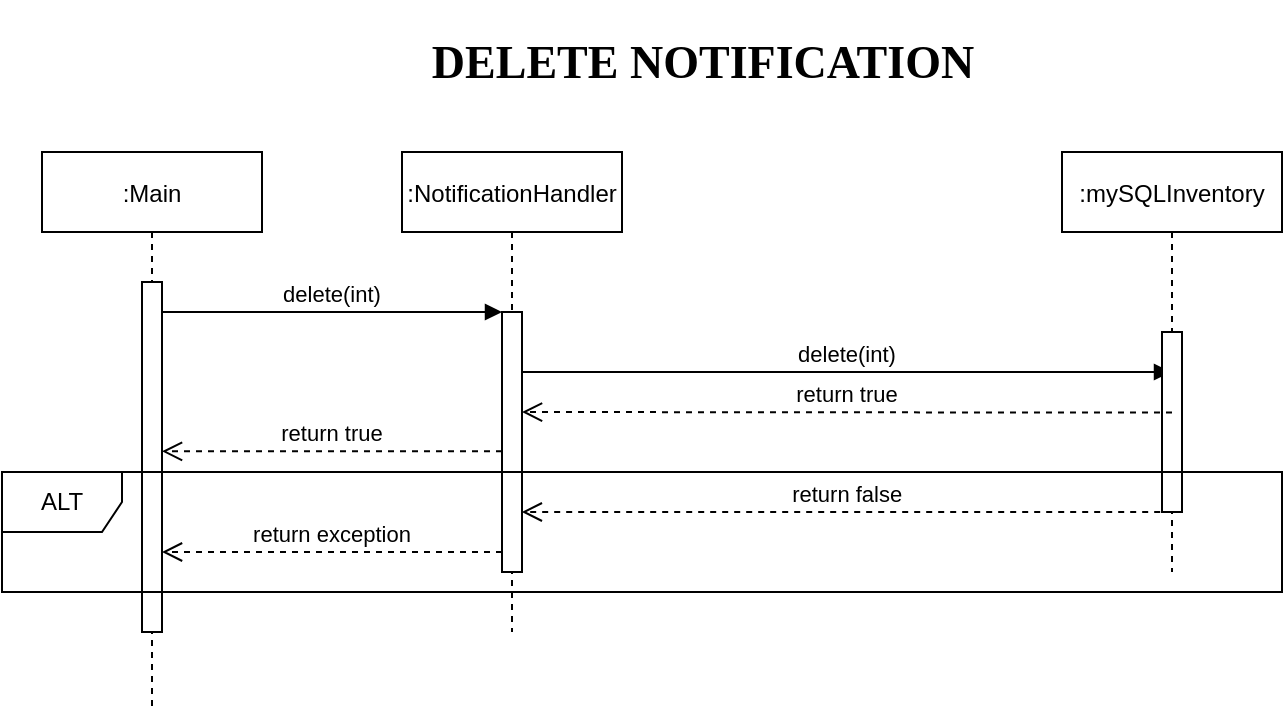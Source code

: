 <mxfile version="13.10.4" type="device"><diagram id="kgpKYQtTHZ0yAKxKKP6v" name="Page-1"><mxGraphModel dx="981" dy="508" grid="1" gridSize="10" guides="1" tooltips="1" connect="1" arrows="1" fold="1" page="1" pageScale="1" pageWidth="850" pageHeight="1100" math="0" shadow="0"><root><mxCell id="0"/><mxCell id="1" parent="0"/><mxCell id="3nuBFxr9cyL0pnOWT2aG-1" value=":Main" style="shape=umlLifeline;perimeter=lifelinePerimeter;container=1;collapsible=0;recursiveResize=0;rounded=0;shadow=0;strokeWidth=1;" parent="1" vertex="1"><mxGeometry x="110" y="80" width="110" height="280" as="geometry"/></mxCell><mxCell id="3nuBFxr9cyL0pnOWT2aG-2" value="" style="points=[];perimeter=orthogonalPerimeter;rounded=0;shadow=0;strokeWidth=1;" parent="3nuBFxr9cyL0pnOWT2aG-1" vertex="1"><mxGeometry x="50" y="65" width="10" height="175" as="geometry"/></mxCell><mxCell id="3nuBFxr9cyL0pnOWT2aG-5" value=":NotificationHandler" style="shape=umlLifeline;perimeter=lifelinePerimeter;container=1;collapsible=0;recursiveResize=0;rounded=0;shadow=0;strokeWidth=1;" parent="1" vertex="1"><mxGeometry x="290" y="80" width="110" height="240" as="geometry"/></mxCell><mxCell id="3nuBFxr9cyL0pnOWT2aG-6" value="" style="points=[];perimeter=orthogonalPerimeter;rounded=0;shadow=0;strokeWidth=1;" parent="3nuBFxr9cyL0pnOWT2aG-5" vertex="1"><mxGeometry x="50" y="80" width="10" height="130" as="geometry"/></mxCell><mxCell id="3nuBFxr9cyL0pnOWT2aG-7" value="return true" style="verticalAlign=bottom;endArrow=open;dashed=1;endSize=8;shadow=0;strokeWidth=1;" parent="1" edge="1"><mxGeometry relative="1" as="geometry"><mxPoint x="170" y="229.66" as="targetPoint"/><mxPoint x="340" y="229.66" as="sourcePoint"/></mxGeometry></mxCell><mxCell id="3nuBFxr9cyL0pnOWT2aG-8" value="delete(int)" style="verticalAlign=bottom;endArrow=block;entryX=0;entryY=0;shadow=0;strokeWidth=1;" parent="1" source="3nuBFxr9cyL0pnOWT2aG-2" target="3nuBFxr9cyL0pnOWT2aG-6" edge="1"><mxGeometry relative="1" as="geometry"><mxPoint x="275" y="160" as="sourcePoint"/></mxGeometry></mxCell><mxCell id="FTZ_jziRhzl69t2wIlyl-1" value="&lt;h1&gt;&lt;font style=&quot;font-size: 23px&quot; face=&quot;Tahoma&quot;&gt;&lt;b&gt;DELETE NOTIFICATION&lt;/b&gt;&lt;/font&gt;&lt;/h1&gt;" style="text;html=1;align=center;verticalAlign=middle;resizable=0;points=[];autosize=1;" vertex="1" parent="1"><mxGeometry x="295" y="10" width="290" height="50" as="geometry"/></mxCell><mxCell id="FTZ_jziRhzl69t2wIlyl-7" value="delete(int)" style="verticalAlign=bottom;endArrow=block;shadow=0;strokeWidth=1;" edge="1" parent="1" target="FTZ_jziRhzl69t2wIlyl-8"><mxGeometry relative="1" as="geometry"><mxPoint x="350" y="190" as="sourcePoint"/><mxPoint x="650" y="190" as="targetPoint"/></mxGeometry></mxCell><mxCell id="FTZ_jziRhzl69t2wIlyl-8" value=":mySQLInventory" style="shape=umlLifeline;perimeter=lifelinePerimeter;container=1;collapsible=0;recursiveResize=0;rounded=0;shadow=0;strokeWidth=1;" vertex="1" parent="1"><mxGeometry x="620" y="80" width="110" height="210" as="geometry"/></mxCell><mxCell id="FTZ_jziRhzl69t2wIlyl-9" value="" style="points=[];perimeter=orthogonalPerimeter;rounded=0;shadow=0;strokeWidth=1;" vertex="1" parent="FTZ_jziRhzl69t2wIlyl-8"><mxGeometry x="50" y="90" width="10" height="90" as="geometry"/></mxCell><mxCell id="FTZ_jziRhzl69t2wIlyl-10" value="return true" style="verticalAlign=bottom;endArrow=open;dashed=1;endSize=8;shadow=0;strokeWidth=1;" edge="1" parent="1"><mxGeometry relative="1" as="geometry"><mxPoint x="350" y="210" as="targetPoint"/><mxPoint x="675" y="210.31" as="sourcePoint"/></mxGeometry></mxCell><mxCell id="FTZ_jziRhzl69t2wIlyl-12" value="return exception" style="verticalAlign=bottom;endArrow=open;dashed=1;endSize=8;shadow=0;strokeWidth=1;" edge="1" parent="1"><mxGeometry relative="1" as="geometry"><mxPoint x="170" y="280" as="targetPoint"/><mxPoint x="340" y="280" as="sourcePoint"/></mxGeometry></mxCell><mxCell id="FTZ_jziRhzl69t2wIlyl-13" value="ALT" style="shape=umlFrame;whiteSpace=wrap;html=1;" vertex="1" parent="1"><mxGeometry x="90" y="240" width="640" height="60" as="geometry"/></mxCell><mxCell id="FTZ_jziRhzl69t2wIlyl-14" value="return false" style="verticalAlign=bottom;endArrow=open;dashed=1;endSize=8;shadow=0;strokeWidth=1;" edge="1" parent="1"><mxGeometry relative="1" as="geometry"><mxPoint x="349.9" y="260.0" as="targetPoint"/><mxPoint x="675.09" y="260.0" as="sourcePoint"/></mxGeometry></mxCell></root></mxGraphModel></diagram></mxfile>